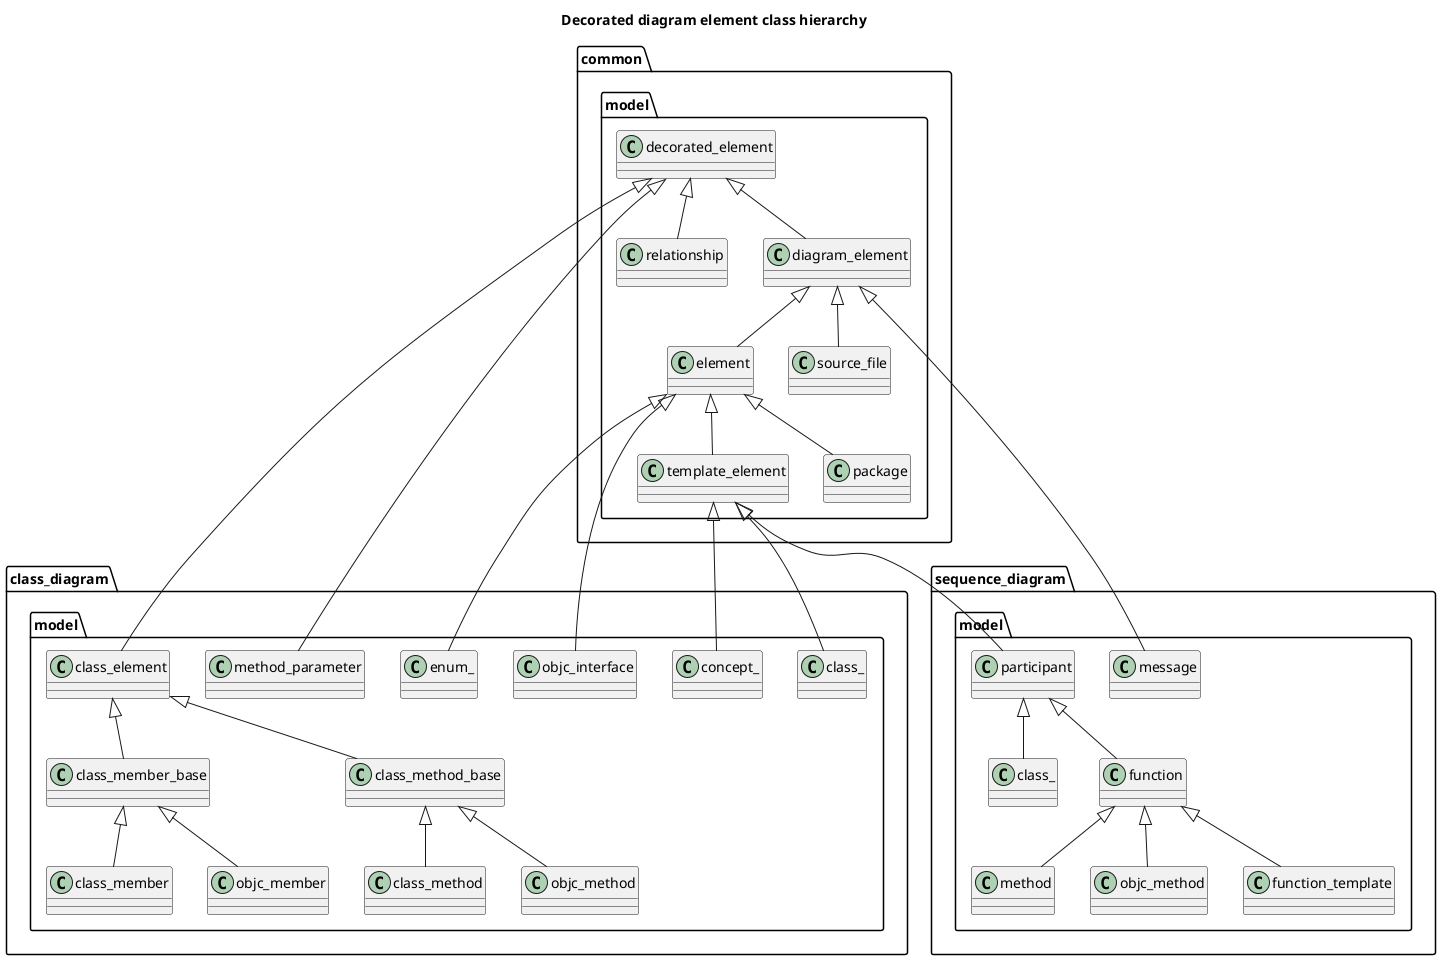 @startuml
title Decorated diagram element class hierarchy
package [common] as C_0002532840279361781187 {
package [model] as C_0000669774451444102653 {
class "decorated_element" as C_0008936819060997384951
class C_0008936819060997384951 [[classclanguml_1_1common_1_1model_1_1decorated__element.html{Base class for decorated diagram elements}]] {
__
}
class "relationship" as C_0016370694070378943411
class C_0016370694070378943411 [[classclanguml_1_1common_1_1model_1_1relationship.html{Class representing any relationship other than inheritance}]] {
__
}
class "diagram_element" as C_0008588005715032923314
class C_0008588005715032923314 [[classclanguml_1_1common_1_1model_1_1diagram__element.html{Base class for standalone diagram elements.}]] {
__
}
class "element" as C_0016556163051475263500
class C_0016556163051475263500 [[classclanguml_1_1common_1_1model_1_1element.html{Base class for any element qualified by namespace.}]] {
__
}
class "template_element" as C_0013384831159811298387
class C_0013384831159811298387 [[classclanguml_1_1common_1_1model_1_1template__element.html{Base class for any element qualified by namespace.}]] {
__
}
class "source_file" as C_0006285717704576425038
class C_0006285717704576425038 [[classclanguml_1_1common_1_1model_1_1source__file.html{Diagram element representing some file or directory.}]] {
__
}
class "package" as C_0017146293478645494837
class C_0017146293478645494837 [[classclanguml_1_1common_1_1model_1_1package.html{Diagram element representing namespace or directory package}]] {
__
}
}
}
package [class_diagram] as C_0017921336289613804855 {
package [model] as C_0007176993879715460962 {
class "class_element" as C_0004846934894930864299
class C_0004846934894930864299 [[classclanguml_1_1class__diagram_1_1model_1_1class__element.html{Base class for class elements (e.g. member or method).}]] {
__
}
class "class_member_base" as C_0014241292626575163322
class C_0014241292626575163322 [[classclanguml_1_1class__diagram_1_1model_1_1class__member__base.html{Generic class member model.}]] {
__
}
class "class_member" as C_0014370262096868218046
class C_0014370262096868218046 [[classclanguml_1_1class__diagram_1_1model_1_1class__member.html{Class member model.}]] {
__
}
class "method_parameter" as C_0004845352266951408403
class C_0004845352266951408403 [[classclanguml_1_1class__diagram_1_1model_1_1method__parameter.html{Model of a method parameter.}]] {
__
}
class "class_method_base" as C_0018032026899693266441
class C_0018032026899693266441 [[classclanguml_1_1class__diagram_1_1model_1_1class__method__base.html{Class method model.}]] {
__
}
class "class_method" as C_0001633165731746789371
class C_0001633165731746789371 [[classclanguml_1_1class__diagram_1_1model_1_1class__method.html{Class method model.}]] {
__
}
class "class_" as C_0010336274859733225462
class C_0010336274859733225462 [[classclanguml_1_1class__diagram_1_1model_1_1class__.html{Diagram element representing a class or class template.}]] {
__
}
class "concept_" as C_0010998792414017796003
class C_0010998792414017796003 [[classclanguml_1_1class__diagram_1_1model_1_1concept__.html{Model of C++ concept.}]] {
__
}
class "enum_" as C_0005795143816749204050
class C_0005795143816749204050 [[classclanguml_1_1class__diagram_1_1model_1_1enum__.html{Diagram element representing an enum.}]] {
__
}
class "objc_member" as C_0007364672229966928495
class C_0007364672229966928495 [[classclanguml_1_1class__diagram_1_1model_1_1objc__member.html{ObjC class member model.}]] {
__
}
class "objc_method" as C_0002175636676684225778
class C_0002175636676684225778 [[classclanguml_1_1class__diagram_1_1model_1_1objc__method.html{ObjC class method model.}]] {
__
}
class "objc_interface" as C_0010166346108406727066
class C_0010166346108406727066 [[classclanguml_1_1class__diagram_1_1model_1_1objc__interface.html{Diagram element representing an ObjC interface.}]] {
__
}
}
}
package [sequence_diagram] as C_0012174902727661033893 {
package [model] as C_0017655759046645114118 {
class "participant" as C_0011201726182739961811
class C_0011201726182739961811 [[structclanguml_1_1sequence__diagram_1_1model_1_1participant.html{Base class for various types of sequence diagram participants}]] {
__
}
class "class_" as C_0007084118972955772881
class C_0007084118972955772881 [[structclanguml_1_1sequence__diagram_1_1model_1_1class__.html{Sequence diagram participant representing a class.}]] {
__
}
class "function" as C_0001861107648253454629
class C_0001861107648253454629 [[structclanguml_1_1sequence__diagram_1_1model_1_1function.html{Participant mode representing a free function.}]] {
__
}
class "method" as C_0006541327780382276039
class C_0006541327780382276039 [[structclanguml_1_1sequence__diagram_1_1model_1_1method.html{Participant model representing a method}]] {
__
}
class "objc_method" as C_0013742559556936917396
class C_0013742559556936917396 [[structclanguml_1_1sequence__diagram_1_1model_1_1objc__method.html{objc_method}]] {
__
}
class "function_template" as C_0018241535739946484465
class C_0018241535739946484465 [[structclanguml_1_1sequence__diagram_1_1model_1_1function__template.html{Participant model representing a function template.}]] {
__
}
class "message" as C_0017829224549649886549
class C_0017829224549649886549 [[classclanguml_1_1sequence__diagram_1_1model_1_1message.html{Model of a sequence diagram message.}]] {
__
}
}
}
C_0008936819060997384951 <|-- C_0016370694070378943411
C_0008936819060997384951 <|-- C_0008588005715032923314
C_0008588005715032923314 <|-- C_0016556163051475263500
C_0016556163051475263500 <|-- C_0013384831159811298387
C_0008588005715032923314 <|-- C_0006285717704576425038
C_0016556163051475263500 <|-- C_0017146293478645494837
C_0008936819060997384951 <|-- C_0004846934894930864299
C_0004846934894930864299 <|-- C_0014241292626575163322
C_0014241292626575163322 <|-- C_0014370262096868218046
C_0008936819060997384951 <|-- C_0004845352266951408403
C_0004846934894930864299 <|-- C_0018032026899693266441
C_0018032026899693266441 <|-- C_0001633165731746789371
C_0013384831159811298387 <|-- C_0010336274859733225462
C_0013384831159811298387 <|-- C_0010998792414017796003
C_0016556163051475263500 <|-- C_0005795143816749204050
C_0014241292626575163322 <|-- C_0007364672229966928495
C_0018032026899693266441 <|-- C_0002175636676684225778
C_0016556163051475263500 <|-- C_0010166346108406727066
C_0013384831159811298387 <|-- C_0011201726182739961811
C_0011201726182739961811 <|-- C_0007084118972955772881
C_0011201726182739961811 <|-- C_0001861107648253454629
C_0001861107648253454629 <|-- C_0006541327780382276039
C_0001861107648253454629 <|-- C_0013742559556936917396
C_0001861107648253454629 <|-- C_0018241535739946484465
C_0008588005715032923314 <|-- C_0017829224549649886549

'Generated with clang-uml, version 0.6.1
'LLVM version Ubuntu clang version 19.1.1 (1ubuntu1)
@enduml

